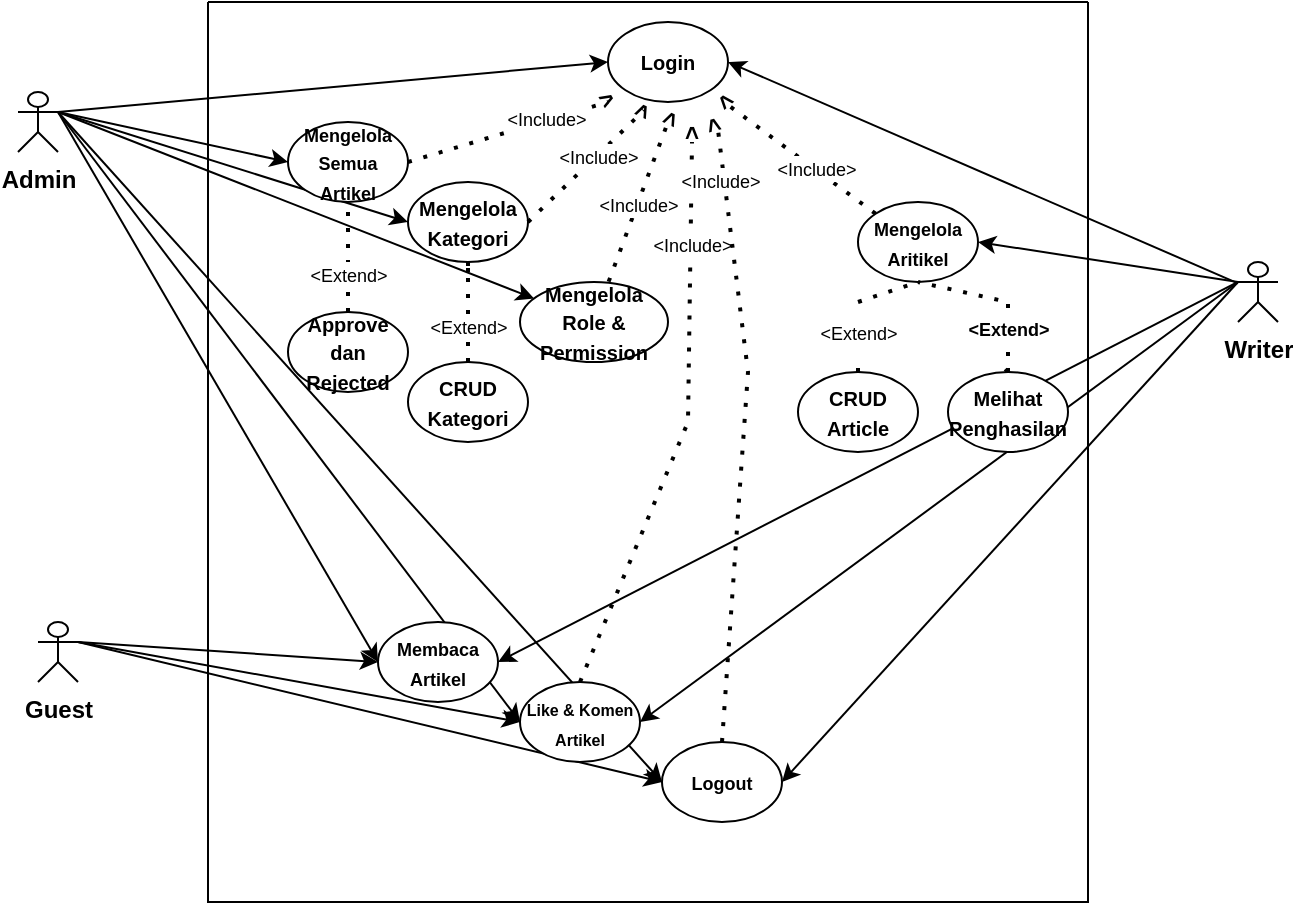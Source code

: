 <mxfile version="26.2.13">
  <diagram name="Page-1" id="5_PxfF87xwtZbWOUVoVM">
    <mxGraphModel dx="696" dy="408" grid="1" gridSize="10" guides="1" tooltips="1" connect="1" arrows="1" fold="1" page="1" pageScale="1" pageWidth="850" pageHeight="1100" math="0" shadow="0">
      <root>
        <mxCell id="0" />
        <mxCell id="1" parent="0" />
        <mxCell id="FiibV92SIHVnTIMMilG7-41" value="" style="endArrow=classic;html=1;rounded=0;exitX=0;exitY=0.333;exitDx=0;exitDy=0;exitPerimeter=0;entryX=1;entryY=0.5;entryDx=0;entryDy=0;fontStyle=1" parent="1" source="FiibV92SIHVnTIMMilG7-24" target="FiibV92SIHVnTIMMilG7-39" edge="1">
          <mxGeometry width="50" height="50" relative="1" as="geometry">
            <mxPoint x="420" y="360" as="sourcePoint" />
            <mxPoint x="470" y="310" as="targetPoint" />
          </mxGeometry>
        </mxCell>
        <mxCell id="FiibV92SIHVnTIMMilG7-21" value="" style="endArrow=classic;html=1;rounded=0;entryX=0;entryY=0.5;entryDx=0;entryDy=0;exitX=1;exitY=0.333;exitDx=0;exitDy=0;exitPerimeter=0;fontStyle=1" parent="1" source="FiibV92SIHVnTIMMilG7-3" target="FiibV92SIHVnTIMMilG7-17" edge="1">
          <mxGeometry width="50" height="50" relative="1" as="geometry">
            <mxPoint x="220" y="330" as="sourcePoint" />
            <mxPoint x="320" y="260" as="targetPoint" />
          </mxGeometry>
        </mxCell>
        <mxCell id="FiibV92SIHVnTIMMilG7-32" value="" style="endArrow=classic;html=1;rounded=0;exitX=0;exitY=0.333;exitDx=0;exitDy=0;exitPerimeter=0;entryX=1;entryY=0.5;entryDx=0;entryDy=0;fontStyle=1" parent="1" source="FiibV92SIHVnTIMMilG7-24" target="FiibV92SIHVnTIMMilG7-11" edge="1">
          <mxGeometry width="50" height="50" relative="1" as="geometry">
            <mxPoint x="710" y="300" as="sourcePoint" />
            <mxPoint x="500" y="310" as="targetPoint" />
            <Array as="points" />
          </mxGeometry>
        </mxCell>
        <mxCell id="FiibV92SIHVnTIMMilG7-42" value="" style="endArrow=classic;html=1;rounded=0;entryX=0;entryY=0.5;entryDx=0;entryDy=0;exitX=1;exitY=0.333;exitDx=0;exitDy=0;exitPerimeter=0;fontStyle=1" parent="1" source="FiibV92SIHVnTIMMilG7-35" target="FiibV92SIHVnTIMMilG7-39" edge="1">
          <mxGeometry width="50" height="50" relative="1" as="geometry">
            <mxPoint x="200" y="410" as="sourcePoint" />
            <mxPoint x="470" y="310" as="targetPoint" />
          </mxGeometry>
        </mxCell>
        <mxCell id="FiibV92SIHVnTIMMilG7-82" value="" style="endArrow=classic;html=1;rounded=0;exitX=1;exitY=0.333;exitDx=0;exitDy=0;exitPerimeter=0;entryX=0;entryY=0.5;entryDx=0;entryDy=0;fontStyle=1" parent="1" source="FiibV92SIHVnTIMMilG7-35" target="FiibV92SIHVnTIMMilG7-76" edge="1">
          <mxGeometry width="50" height="50" relative="1" as="geometry">
            <mxPoint x="370" y="490" as="sourcePoint" />
            <mxPoint x="420" y="440" as="targetPoint" />
          </mxGeometry>
        </mxCell>
        <mxCell id="FiibV92SIHVnTIMMilG7-83" value="" style="endArrow=classic;html=1;rounded=0;exitX=1;exitY=0.333;exitDx=0;exitDy=0;exitPerimeter=0;entryX=0;entryY=0.5;entryDx=0;entryDy=0;fontStyle=1" parent="1" source="FiibV92SIHVnTIMMilG7-3" target="FiibV92SIHVnTIMMilG7-76" edge="1">
          <mxGeometry width="50" height="50" relative="1" as="geometry">
            <mxPoint x="370" y="490" as="sourcePoint" />
            <mxPoint x="420" y="440" as="targetPoint" />
          </mxGeometry>
        </mxCell>
        <mxCell id="FiibV92SIHVnTIMMilG7-43" value="" style="endArrow=classic;html=1;rounded=0;exitX=1;exitY=0.333;exitDx=0;exitDy=0;exitPerimeter=0;entryX=0;entryY=0.5;entryDx=0;entryDy=0;fontStyle=1" parent="1" source="FiibV92SIHVnTIMMilG7-3" target="FiibV92SIHVnTIMMilG7-39" edge="1">
          <mxGeometry width="50" height="50" relative="1" as="geometry">
            <mxPoint x="420" y="360" as="sourcePoint" />
            <mxPoint x="470" y="310" as="targetPoint" />
          </mxGeometry>
        </mxCell>
        <mxCell id="FiibV92SIHVnTIMMilG7-22" value="" style="endArrow=classic;html=1;rounded=0;exitX=1;exitY=0.333;exitDx=0;exitDy=0;exitPerimeter=0;fontStyle=1" parent="1" source="FiibV92SIHVnTIMMilG7-3" target="FiibV92SIHVnTIMMilG7-18" edge="1">
          <mxGeometry width="50" height="50" relative="1" as="geometry">
            <mxPoint x="100" y="230" as="sourcePoint" />
            <mxPoint x="335" y="352.5" as="targetPoint" />
          </mxGeometry>
        </mxCell>
        <mxCell id="FiibV92SIHVnTIMMilG7-3" value="Admin" style="shape=umlActor;verticalLabelPosition=bottom;verticalAlign=top;html=1;outlineConnect=0;fontStyle=1" parent="1" vertex="1">
          <mxGeometry x="110" y="245" width="20" height="30" as="geometry" />
        </mxCell>
        <mxCell id="FiibV92SIHVnTIMMilG7-9" value="" style="swimlane;startSize=0;fontStyle=1" parent="1" vertex="1">
          <mxGeometry x="205" y="200" width="440" height="450" as="geometry" />
        </mxCell>
        <mxCell id="FiibV92SIHVnTIMMilG7-18" value="&lt;font size=&quot;1&quot;&gt;Mengelola&lt;/font&gt;&lt;div&gt;&lt;font size=&quot;1&quot;&gt;Role &amp;amp; Permission&lt;/font&gt;&lt;/div&gt;" style="ellipse;whiteSpace=wrap;html=1;fontStyle=1" parent="FiibV92SIHVnTIMMilG7-9" vertex="1">
          <mxGeometry x="156" y="140" width="74" height="40" as="geometry" />
        </mxCell>
        <mxCell id="FiibV92SIHVnTIMMilG7-15" value="&lt;font style=&quot;font-size: 9px;&quot;&gt;Mengelola&lt;/font&gt;&lt;div&gt;&lt;font style=&quot;font-size: 9px;&quot;&gt;Semua Artikel&lt;/font&gt;&lt;/div&gt;" style="ellipse;whiteSpace=wrap;html=1;fontStyle=1" parent="FiibV92SIHVnTIMMilG7-9" vertex="1">
          <mxGeometry x="40" y="60" width="60" height="40" as="geometry" />
        </mxCell>
        <mxCell id="FiibV92SIHVnTIMMilG7-27" value="&lt;font size=&quot;1&quot;&gt;Login&lt;/font&gt;" style="ellipse;whiteSpace=wrap;html=1;fontStyle=1" parent="FiibV92SIHVnTIMMilG7-9" vertex="1">
          <mxGeometry x="200" y="10" width="60" height="40" as="geometry" />
        </mxCell>
        <mxCell id="FiibV92SIHVnTIMMilG7-61" value="" style="endArrow=none;dashed=1;html=1;dashPattern=1 3;strokeWidth=2;rounded=0;entryX=0.5;entryY=1;entryDx=0;entryDy=0;exitX=0.5;exitY=0;exitDx=0;exitDy=0;fontStyle=1" parent="FiibV92SIHVnTIMMilG7-9" target="FiibV92SIHVnTIMMilG7-15" edge="1">
          <mxGeometry width="50" height="50" relative="1" as="geometry">
            <mxPoint x="70" y="115" as="sourcePoint" />
            <mxPoint x="220" y="170" as="targetPoint" />
          </mxGeometry>
        </mxCell>
        <mxCell id="FiibV92SIHVnTIMMilG7-62" value="&lt;font style=&quot;font-size: 9px;&quot;&gt;&lt;span&gt;Mengelola Aritikel&lt;/span&gt;&lt;/font&gt;" style="ellipse;whiteSpace=wrap;html=1;textShadow=0;fontStyle=1" parent="FiibV92SIHVnTIMMilG7-9" vertex="1">
          <mxGeometry x="325" y="100" width="60" height="40" as="geometry" />
        </mxCell>
        <mxCell id="FiibV92SIHVnTIMMilG7-57" value="&lt;font size=&quot;1&quot;&gt;Approve dan Rejected&lt;/font&gt;" style="ellipse;whiteSpace=wrap;html=1;fontStyle=1" parent="FiibV92SIHVnTIMMilG7-9" vertex="1">
          <mxGeometry x="40" y="155" width="60" height="40" as="geometry" />
        </mxCell>
        <mxCell id="FiibV92SIHVnTIMMilG7-66" value="&lt;font size=&quot;1&quot;&gt;CRUD&lt;/font&gt;&lt;div&gt;&lt;font size=&quot;1&quot;&gt;Article&lt;/font&gt;&lt;/div&gt;" style="ellipse;whiteSpace=wrap;html=1;fontStyle=1" parent="FiibV92SIHVnTIMMilG7-9" vertex="1">
          <mxGeometry x="295" y="185" width="60" height="40" as="geometry" />
        </mxCell>
        <mxCell id="FiibV92SIHVnTIMMilG7-67" value="" style="endArrow=none;dashed=1;html=1;dashPattern=1 3;strokeWidth=2;rounded=0;entryX=0.5;entryY=1;entryDx=0;entryDy=0;exitX=0.5;exitY=0;exitDx=0;exitDy=0;fontStyle=1" parent="FiibV92SIHVnTIMMilG7-9" source="FiibV92SIHVnTIMMilG7-60" target="FiibV92SIHVnTIMMilG7-62" edge="1">
          <mxGeometry width="50" height="50" relative="1" as="geometry">
            <mxPoint x="250" y="260" as="sourcePoint" />
            <mxPoint x="300" y="210" as="targetPoint" />
          </mxGeometry>
        </mxCell>
        <mxCell id="FiibV92SIHVnTIMMilG7-68" value="" style="endArrow=none;dashed=1;html=1;dashPattern=1 3;strokeWidth=2;rounded=0;entryX=0.5;entryY=1;entryDx=0;entryDy=0;exitX=0.5;exitY=0;exitDx=0;exitDy=0;fontStyle=1" parent="FiibV92SIHVnTIMMilG7-9" source="FiibV92SIHVnTIMMilG7-66" target="FiibV92SIHVnTIMMilG7-60" edge="1">
          <mxGeometry width="50" height="50" relative="1" as="geometry">
            <mxPoint x="460" y="340" as="sourcePoint" />
            <mxPoint x="460" y="300" as="targetPoint" />
          </mxGeometry>
        </mxCell>
        <mxCell id="FiibV92SIHVnTIMMilG7-60" value="&lt;font style=&quot;font-size: 9px;&quot;&gt;&amp;lt;Extend&amp;gt;&lt;/font&gt;" style="text;html=1;align=center;verticalAlign=middle;resizable=0;points=[];autosize=1;strokeColor=none;fillColor=none;fontStyle=0" parent="FiibV92SIHVnTIMMilG7-9" vertex="1">
          <mxGeometry x="295" y="150" width="60" height="30" as="geometry" />
        </mxCell>
        <mxCell id="FiibV92SIHVnTIMMilG7-70" value="" style="endArrow=none;dashed=1;html=1;dashPattern=1 3;strokeWidth=2;rounded=0;exitX=0.5;exitY=0;exitDx=0;exitDy=0;entryX=0.5;entryY=1;entryDx=0;entryDy=0;fontStyle=1" parent="FiibV92SIHVnTIMMilG7-9" source="FiibV92SIHVnTIMMilG7-69" target="FiibV92SIHVnTIMMilG7-62" edge="1">
          <mxGeometry width="50" height="50" relative="1" as="geometry">
            <mxPoint x="395" y="150" as="sourcePoint" />
            <mxPoint x="300" y="210" as="targetPoint" />
            <Array as="points">
              <mxPoint x="400" y="150" />
            </Array>
          </mxGeometry>
        </mxCell>
        <mxCell id="bdpBuSMv_gDnvkWVU8WQ-47" value="&lt;font style=&quot;font-size: 9px;&quot;&gt;&amp;lt;Extend&amp;gt;&lt;/font&gt;" style="edgeLabel;html=1;align=center;verticalAlign=middle;resizable=0;points=[];fontStyle=1" vertex="1" connectable="0" parent="FiibV92SIHVnTIMMilG7-70">
          <mxGeometry x="-0.443" relative="1" as="geometry">
            <mxPoint as="offset" />
          </mxGeometry>
        </mxCell>
        <mxCell id="FiibV92SIHVnTIMMilG7-72" value="" style="endArrow=none;dashed=1;html=1;dashPattern=1 3;strokeWidth=2;rounded=0;exitX=0.5;exitY=0;exitDx=0;exitDy=0;entryX=0.5;entryY=1;entryDx=0;entryDy=0;fontStyle=1" parent="FiibV92SIHVnTIMMilG7-9" source="FiibV92SIHVnTIMMilG7-69" edge="1">
          <mxGeometry width="50" height="50" relative="1" as="geometry">
            <mxPoint x="530" y="360" as="sourcePoint" />
            <mxPoint x="395" y="180" as="targetPoint" />
          </mxGeometry>
        </mxCell>
        <mxCell id="FiibV92SIHVnTIMMilG7-76" value="&lt;font style=&quot;font-size: 9px;&quot;&gt;Logout&lt;/font&gt;" style="ellipse;whiteSpace=wrap;html=1;fontStyle=1" parent="FiibV92SIHVnTIMMilG7-9" vertex="1">
          <mxGeometry x="227" y="370" width="60" height="40" as="geometry" />
        </mxCell>
        <mxCell id="FiibV92SIHVnTIMMilG7-85" value="&lt;font size=&quot;1&quot;&gt;CRUD&lt;/font&gt;&lt;div&gt;&lt;font size=&quot;1&quot;&gt;Kategori&lt;/font&gt;&lt;/div&gt;" style="ellipse;whiteSpace=wrap;html=1;fontStyle=1" parent="FiibV92SIHVnTIMMilG7-9" vertex="1">
          <mxGeometry x="100" y="180" width="60" height="40" as="geometry" />
        </mxCell>
        <mxCell id="FiibV92SIHVnTIMMilG7-90" value="" style="endArrow=none;dashed=1;html=1;dashPattern=1 3;strokeWidth=2;rounded=0;exitX=0.5;exitY=0;exitDx=0;exitDy=0;entryX=0.5;entryY=1;entryDx=0;entryDy=0;fontStyle=1" parent="FiibV92SIHVnTIMMilG7-9" target="FiibV92SIHVnTIMMilG7-17" edge="1">
          <mxGeometry width="50" height="50" relative="1" as="geometry">
            <mxPoint x="130" y="135" as="sourcePoint" />
            <mxPoint x="200" y="210" as="targetPoint" />
          </mxGeometry>
        </mxCell>
        <mxCell id="FiibV92SIHVnTIMMilG7-92" value="" style="endArrow=none;dashed=1;html=1;dashPattern=1 3;strokeWidth=2;rounded=0;exitX=0.5;exitY=0;exitDx=0;exitDy=0;entryX=0.5;entryY=1;entryDx=0;entryDy=0;fontStyle=1" parent="FiibV92SIHVnTIMMilG7-9" source="FiibV92SIHVnTIMMilG7-85" target="FiibV92SIHVnTIMMilG7-17" edge="1">
          <mxGeometry width="50" height="50" relative="1" as="geometry">
            <mxPoint x="310" y="370" as="sourcePoint" />
            <mxPoint x="130" y="165" as="targetPoint" />
          </mxGeometry>
        </mxCell>
        <mxCell id="bdpBuSMv_gDnvkWVU8WQ-48" value="&lt;span style=&quot;font-size: 9px;&quot;&gt;&amp;lt;Extend&amp;gt;&lt;/span&gt;" style="edgeLabel;html=1;align=center;verticalAlign=middle;resizable=0;points=[];fontStyle=0" vertex="1" connectable="0" parent="FiibV92SIHVnTIMMilG7-92">
          <mxGeometry x="-0.283" relative="1" as="geometry">
            <mxPoint as="offset" />
          </mxGeometry>
        </mxCell>
        <mxCell id="bdpBuSMv_gDnvkWVU8WQ-6" value="" style="endArrow=none;dashed=1;html=1;dashPattern=1 3;strokeWidth=2;rounded=0;exitX=1;exitY=0.5;exitDx=0;exitDy=0;fontStyle=1" edge="1" parent="FiibV92SIHVnTIMMilG7-9" source="FiibV92SIHVnTIMMilG7-15">
          <mxGeometry width="50" height="50" relative="1" as="geometry">
            <mxPoint x="170" y="220" as="sourcePoint" />
            <mxPoint x="200" y="50" as="targetPoint" />
          </mxGeometry>
        </mxCell>
        <mxCell id="bdpBuSMv_gDnvkWVU8WQ-39" value="&lt;font style=&quot;font-size: 9px;&quot;&gt;&amp;lt;Include&amp;gt;&lt;/font&gt;" style="edgeLabel;html=1;align=center;verticalAlign=middle;resizable=0;points=[];fontStyle=0" vertex="1" connectable="0" parent="bdpBuSMv_gDnvkWVU8WQ-6">
          <mxGeometry x="0.385" y="1" relative="1" as="geometry">
            <mxPoint as="offset" />
          </mxGeometry>
        </mxCell>
        <mxCell id="FiibV92SIHVnTIMMilG7-17" value="&lt;font size=&quot;1&quot;&gt;Mengelola&lt;/font&gt;&lt;div&gt;&lt;font size=&quot;1&quot;&gt;Kategori&lt;/font&gt;&lt;/div&gt;" style="ellipse;whiteSpace=wrap;html=1;fontStyle=1" parent="FiibV92SIHVnTIMMilG7-9" vertex="1">
          <mxGeometry x="100" y="90" width="60" height="40" as="geometry" />
        </mxCell>
        <mxCell id="bdpBuSMv_gDnvkWVU8WQ-7" value="" style="endArrow=none;dashed=1;html=1;dashPattern=1 3;strokeWidth=2;rounded=0;entryX=0.5;entryY=1;entryDx=0;entryDy=0;exitX=0.5;exitY=0;exitDx=0;exitDy=0;fontStyle=1" edge="1" parent="FiibV92SIHVnTIMMilG7-9" source="FiibV92SIHVnTIMMilG7-57" target="FiibV92SIHVnTIMMilG7-15">
          <mxGeometry width="50" height="50" relative="1" as="geometry">
            <mxPoint x="240" y="305" as="sourcePoint" />
            <mxPoint x="70" y="145" as="targetPoint" />
          </mxGeometry>
        </mxCell>
        <mxCell id="bdpBuSMv_gDnvkWVU8WQ-50" value="&lt;span style=&quot;font-size: 9px;&quot;&gt;&amp;lt;Extend&amp;gt;&lt;/span&gt;" style="edgeLabel;html=1;align=center;verticalAlign=middle;resizable=0;points=[];fontStyle=0" vertex="1" connectable="0" parent="bdpBuSMv_gDnvkWVU8WQ-7">
          <mxGeometry x="-0.292" relative="1" as="geometry">
            <mxPoint as="offset" />
          </mxGeometry>
        </mxCell>
        <mxCell id="bdpBuSMv_gDnvkWVU8WQ-8" value="" style="endArrow=none;dashed=1;html=1;dashPattern=1 3;strokeWidth=2;rounded=0;exitX=1;exitY=0.5;exitDx=0;exitDy=0;entryX=0.3;entryY=0.96;entryDx=0;entryDy=0;entryPerimeter=0;fontStyle=1" edge="1" parent="FiibV92SIHVnTIMMilG7-9" source="FiibV92SIHVnTIMMilG7-17">
          <mxGeometry width="50" height="50" relative="1" as="geometry">
            <mxPoint x="160.0" y="115.8" as="sourcePoint" />
            <mxPoint x="218" y="54.2" as="targetPoint" />
            <Array as="points" />
          </mxGeometry>
        </mxCell>
        <mxCell id="bdpBuSMv_gDnvkWVU8WQ-36" value="&lt;span style=&quot;font-size: 9px;&quot;&gt;&amp;lt;Include&amp;gt;&lt;/span&gt;" style="edgeLabel;html=1;align=center;verticalAlign=middle;resizable=0;points=[];fontStyle=0" vertex="1" connectable="0" parent="bdpBuSMv_gDnvkWVU8WQ-8">
          <mxGeometry x="0.207" relative="1" as="geometry">
            <mxPoint as="offset" />
          </mxGeometry>
        </mxCell>
        <mxCell id="bdpBuSMv_gDnvkWVU8WQ-9" value="" style="endArrow=none;dashed=1;html=1;dashPattern=1 3;strokeWidth=2;rounded=0;entryX=0.5;entryY=1;entryDx=0;entryDy=0;exitX=0.599;exitY=-0.005;exitDx=0;exitDy=0;exitPerimeter=0;fontStyle=1" edge="1" parent="FiibV92SIHVnTIMMilG7-9" source="FiibV92SIHVnTIMMilG7-18">
          <mxGeometry width="50" height="50" relative="1" as="geometry">
            <mxPoint x="210" y="130" as="sourcePoint" />
            <mxPoint x="230" y="60" as="targetPoint" />
            <Array as="points" />
          </mxGeometry>
        </mxCell>
        <mxCell id="bdpBuSMv_gDnvkWVU8WQ-38" value="&lt;span style=&quot;font-size: 9px;&quot;&gt;&amp;lt;Include&amp;gt;&lt;/span&gt;" style="edgeLabel;html=1;align=center;verticalAlign=middle;resizable=0;points=[];fontStyle=0" vertex="1" connectable="0" parent="bdpBuSMv_gDnvkWVU8WQ-9">
          <mxGeometry x="-0.011" y="-1" relative="1" as="geometry">
            <mxPoint x="-1" as="offset" />
          </mxGeometry>
        </mxCell>
        <mxCell id="bdpBuSMv_gDnvkWVU8WQ-10" value="" style="endArrow=none;dashed=1;html=1;dashPattern=1 3;strokeWidth=2;rounded=0;exitX=0;exitY=0;exitDx=0;exitDy=0;entryX=0.743;entryY=0.98;entryDx=0;entryDy=0;entryPerimeter=0;fontStyle=1" edge="1" parent="FiibV92SIHVnTIMMilG7-9" source="FiibV92SIHVnTIMMilG7-62">
          <mxGeometry width="50" height="50" relative="1" as="geometry">
            <mxPoint x="338.42" y="110.8" as="sourcePoint" />
            <mxPoint x="258.0" y="50.0" as="targetPoint" />
          </mxGeometry>
        </mxCell>
        <mxCell id="bdpBuSMv_gDnvkWVU8WQ-25" value="&lt;span style=&quot;font-size: 9px;&quot;&gt;&amp;lt;Include&amp;gt;&lt;/span&gt;" style="edgeLabel;html=1;align=center;verticalAlign=middle;resizable=0;points=[];fontStyle=0" vertex="1" connectable="0" parent="bdpBuSMv_gDnvkWVU8WQ-10">
          <mxGeometry x="-0.199" y="-1" relative="1" as="geometry">
            <mxPoint as="offset" />
          </mxGeometry>
        </mxCell>
        <mxCell id="bdpBuSMv_gDnvkWVU8WQ-12" value="&lt;span&gt;&amp;gt;&lt;/span&gt;" style="text;html=1;align=center;verticalAlign=middle;resizable=0;points=[];autosize=1;strokeColor=none;fillColor=none;rotation=-65;fontStyle=1" vertex="1" parent="FiibV92SIHVnTIMMilG7-9">
          <mxGeometry x="216" y="44" width="30" height="30" as="geometry" />
        </mxCell>
        <mxCell id="bdpBuSMv_gDnvkWVU8WQ-14" value="&lt;span&gt;&amp;gt;&lt;/span&gt;" style="text;html=1;align=center;verticalAlign=middle;resizable=0;points=[];autosize=1;strokeColor=none;fillColor=none;rotation=-130;fontStyle=1" vertex="1" parent="FiibV92SIHVnTIMMilG7-9">
          <mxGeometry x="244" y="35" width="30" height="30" as="geometry" />
        </mxCell>
        <mxCell id="bdpBuSMv_gDnvkWVU8WQ-15" value="&lt;span&gt;&amp;gt;&lt;/span&gt;" style="text;html=1;align=center;verticalAlign=middle;resizable=0;points=[];autosize=1;strokeColor=none;fillColor=none;rotation=-65;fontStyle=1" vertex="1" parent="FiibV92SIHVnTIMMilG7-9">
          <mxGeometry x="202" y="40" width="30" height="30" as="geometry" />
        </mxCell>
        <mxCell id="bdpBuSMv_gDnvkWVU8WQ-16" value="&lt;span&gt;&amp;gt;&lt;/span&gt;" style="text;html=1;align=center;verticalAlign=middle;resizable=0;points=[];autosize=1;strokeColor=none;fillColor=none;rotation=-30;fontStyle=1" vertex="1" parent="FiibV92SIHVnTIMMilG7-9">
          <mxGeometry x="184" y="34" width="30" height="30" as="geometry" />
        </mxCell>
        <mxCell id="bdpBuSMv_gDnvkWVU8WQ-17" value="" style="endArrow=none;dashed=1;html=1;dashPattern=1 3;strokeWidth=2;rounded=0;exitX=0.5;exitY=0;exitDx=0;exitDy=0;fontStyle=1" edge="1" parent="FiibV92SIHVnTIMMilG7-9" source="FiibV92SIHVnTIMMilG7-39">
          <mxGeometry width="50" height="50" relative="1" as="geometry">
            <mxPoint x="216" y="346.0" as="sourcePoint" />
            <mxPoint x="241.998" y="69.996" as="targetPoint" />
            <Array as="points">
              <mxPoint x="240" y="210" />
            </Array>
          </mxGeometry>
        </mxCell>
        <mxCell id="bdpBuSMv_gDnvkWVU8WQ-42" value="&lt;span style=&quot;font-size: 9px;&quot;&gt;&amp;lt;Include&amp;gt;&lt;/span&gt;" style="edgeLabel;html=1;align=center;verticalAlign=middle;resizable=0;points=[];fontStyle=0" vertex="1" connectable="0" parent="bdpBuSMv_gDnvkWVU8WQ-17">
          <mxGeometry x="0.638" relative="1" as="geometry">
            <mxPoint as="offset" />
          </mxGeometry>
        </mxCell>
        <mxCell id="bdpBuSMv_gDnvkWVU8WQ-19" value="&lt;span&gt;&amp;gt;&lt;/span&gt;" style="text;html=1;align=center;verticalAlign=middle;resizable=0;points=[];autosize=1;strokeColor=none;fillColor=none;rotation=-90;fontStyle=1" vertex="1" parent="FiibV92SIHVnTIMMilG7-9">
          <mxGeometry x="227" y="51" width="30" height="30" as="geometry" />
        </mxCell>
        <mxCell id="bdpBuSMv_gDnvkWVU8WQ-20" value="" style="endArrow=none;dashed=1;html=1;dashPattern=1 3;strokeWidth=2;rounded=0;exitX=0.5;exitY=0;exitDx=0;exitDy=0;fontStyle=1" edge="1" parent="FiibV92SIHVnTIMMilG7-9" source="FiibV92SIHVnTIMMilG7-76">
          <mxGeometry width="50" height="50" relative="1" as="geometry">
            <mxPoint x="269.98" y="390" as="sourcePoint" />
            <mxPoint x="255.005" y="63.996" as="targetPoint" />
            <Array as="points">
              <mxPoint x="270" y="185" />
            </Array>
          </mxGeometry>
        </mxCell>
        <mxCell id="bdpBuSMv_gDnvkWVU8WQ-41" value="&lt;span style=&quot;font-size: 9px;&quot;&gt;&amp;lt;Include&amp;gt;&lt;/span&gt;" style="edgeLabel;html=1;align=center;verticalAlign=middle;resizable=0;points=[];fontStyle=0" vertex="1" connectable="0" parent="bdpBuSMv_gDnvkWVU8WQ-20">
          <mxGeometry x="0.838" y="2" relative="1" as="geometry">
            <mxPoint as="offset" />
          </mxGeometry>
        </mxCell>
        <mxCell id="bdpBuSMv_gDnvkWVU8WQ-21" value="&lt;span&gt;&amp;gt;&lt;/span&gt;" style="text;html=1;align=center;verticalAlign=middle;resizable=0;points=[];autosize=1;strokeColor=none;fillColor=none;rotation=-105;fontStyle=1" vertex="1" parent="FiibV92SIHVnTIMMilG7-9">
          <mxGeometry x="238" y="47" width="30" height="30" as="geometry" />
        </mxCell>
        <mxCell id="FiibV92SIHVnTIMMilG7-69" value="&lt;font size=&quot;1&quot;&gt;Melihat&lt;/font&gt;&lt;div&gt;&lt;font size=&quot;1&quot;&gt;Penghasilan&lt;/font&gt;&lt;/div&gt;" style="ellipse;whiteSpace=wrap;html=1;fontStyle=1" parent="FiibV92SIHVnTIMMilG7-9" vertex="1">
          <mxGeometry x="370" y="185" width="60" height="40" as="geometry" />
        </mxCell>
        <mxCell id="FiibV92SIHVnTIMMilG7-11" value="&lt;font style=&quot;font-size: 9px;&quot;&gt;Membaca&lt;/font&gt;&lt;div&gt;&lt;font style=&quot;font-size: 9px;&quot;&gt;Artikel&lt;/font&gt;&lt;/div&gt;" style="ellipse;whiteSpace=wrap;html=1;fontStyle=1" parent="FiibV92SIHVnTIMMilG7-9" vertex="1">
          <mxGeometry x="85" y="310" width="60" height="40" as="geometry" />
        </mxCell>
        <mxCell id="FiibV92SIHVnTIMMilG7-39" value="&lt;font style=&quot;font-size: 8px;&quot;&gt;Like &amp;amp; Komen Artikel&lt;/font&gt;" style="ellipse;whiteSpace=wrap;html=1;fontStyle=1" parent="FiibV92SIHVnTIMMilG7-9" vertex="1">
          <mxGeometry x="156" y="340" width="60" height="40" as="geometry" />
        </mxCell>
        <mxCell id="FiibV92SIHVnTIMMilG7-13" value="" style="endArrow=classic;html=1;rounded=0;entryX=0;entryY=0.5;entryDx=0;entryDy=0;exitX=1;exitY=0.333;exitDx=0;exitDy=0;exitPerimeter=0;fontStyle=1" parent="1" source="FiibV92SIHVnTIMMilG7-3" target="FiibV92SIHVnTIMMilG7-11" edge="1">
          <mxGeometry width="50" height="50" relative="1" as="geometry">
            <mxPoint x="200" y="310" as="sourcePoint" />
            <mxPoint x="250" y="260" as="targetPoint" />
          </mxGeometry>
        </mxCell>
        <mxCell id="FiibV92SIHVnTIMMilG7-20" value="" style="endArrow=classic;html=1;rounded=0;entryX=0;entryY=0.5;entryDx=0;entryDy=0;exitX=1;exitY=0.333;exitDx=0;exitDy=0;exitPerimeter=0;fontStyle=1" parent="1" source="FiibV92SIHVnTIMMilG7-3" target="FiibV92SIHVnTIMMilG7-15" edge="1">
          <mxGeometry width="50" height="50" relative="1" as="geometry">
            <mxPoint x="200" y="310" as="sourcePoint" />
            <mxPoint x="310" y="250" as="targetPoint" />
          </mxGeometry>
        </mxCell>
        <mxCell id="FiibV92SIHVnTIMMilG7-24" value="Writer" style="shape=umlActor;verticalLabelPosition=bottom;verticalAlign=top;html=1;outlineConnect=0;fontStyle=1" parent="1" vertex="1">
          <mxGeometry x="720" y="330" width="20" height="30" as="geometry" />
        </mxCell>
        <mxCell id="FiibV92SIHVnTIMMilG7-28" value="" style="endArrow=classic;html=1;rounded=0;entryX=1;entryY=0.5;entryDx=0;entryDy=0;fontStyle=1" parent="1" source="FiibV92SIHVnTIMMilG7-24" target="FiibV92SIHVnTIMMilG7-27" edge="1">
          <mxGeometry width="50" height="50" relative="1" as="geometry">
            <mxPoint x="440" y="370" as="sourcePoint" />
            <mxPoint x="490" y="320" as="targetPoint" />
          </mxGeometry>
        </mxCell>
        <mxCell id="FiibV92SIHVnTIMMilG7-29" value="" style="endArrow=classic;html=1;rounded=0;exitX=1;exitY=0.333;exitDx=0;exitDy=0;exitPerimeter=0;entryX=0;entryY=0.5;entryDx=0;entryDy=0;fontStyle=1" parent="1" source="FiibV92SIHVnTIMMilG7-3" target="FiibV92SIHVnTIMMilG7-27" edge="1">
          <mxGeometry width="50" height="50" relative="1" as="geometry">
            <mxPoint x="440" y="370" as="sourcePoint" />
            <mxPoint x="490" y="320" as="targetPoint" />
          </mxGeometry>
        </mxCell>
        <mxCell id="FiibV92SIHVnTIMMilG7-35" value="Guest" style="shape=umlActor;verticalLabelPosition=bottom;verticalAlign=top;html=1;outlineConnect=0;fontStyle=1" parent="1" vertex="1">
          <mxGeometry x="120" y="510" width="20" height="30" as="geometry" />
        </mxCell>
        <mxCell id="FiibV92SIHVnTIMMilG7-36" value="" style="endArrow=classic;html=1;rounded=0;exitX=1;exitY=0.333;exitDx=0;exitDy=0;exitPerimeter=0;entryX=0;entryY=0.5;entryDx=0;entryDy=0;fontStyle=1" parent="1" source="FiibV92SIHVnTIMMilG7-35" target="FiibV92SIHVnTIMMilG7-11" edge="1">
          <mxGeometry width="50" height="50" relative="1" as="geometry">
            <mxPoint x="410" y="410" as="sourcePoint" />
            <mxPoint x="460" y="360" as="targetPoint" />
          </mxGeometry>
        </mxCell>
        <mxCell id="FiibV92SIHVnTIMMilG7-33" value="" style="endArrow=classic;html=1;rounded=0;exitX=0;exitY=0.333;exitDx=0;exitDy=0;exitPerimeter=0;entryX=1;entryY=0.5;entryDx=0;entryDy=0;fontStyle=1" parent="1" source="FiibV92SIHVnTIMMilG7-24" target="FiibV92SIHVnTIMMilG7-62" edge="1">
          <mxGeometry width="50" height="50" relative="1" as="geometry">
            <mxPoint x="820" y="355" as="sourcePoint" />
            <mxPoint x="550.0" y="310" as="targetPoint" />
          </mxGeometry>
        </mxCell>
        <mxCell id="FiibV92SIHVnTIMMilG7-80" value="" style="endArrow=classic;html=1;rounded=0;exitX=0;exitY=0.333;exitDx=0;exitDy=0;exitPerimeter=0;entryX=1;entryY=0.5;entryDx=0;entryDy=0;fontStyle=1" parent="1" source="FiibV92SIHVnTIMMilG7-24" target="FiibV92SIHVnTIMMilG7-76" edge="1">
          <mxGeometry width="50" height="50" relative="1" as="geometry">
            <mxPoint x="370" y="490" as="sourcePoint" />
            <mxPoint x="420" y="440" as="targetPoint" />
          </mxGeometry>
        </mxCell>
      </root>
    </mxGraphModel>
  </diagram>
</mxfile>
